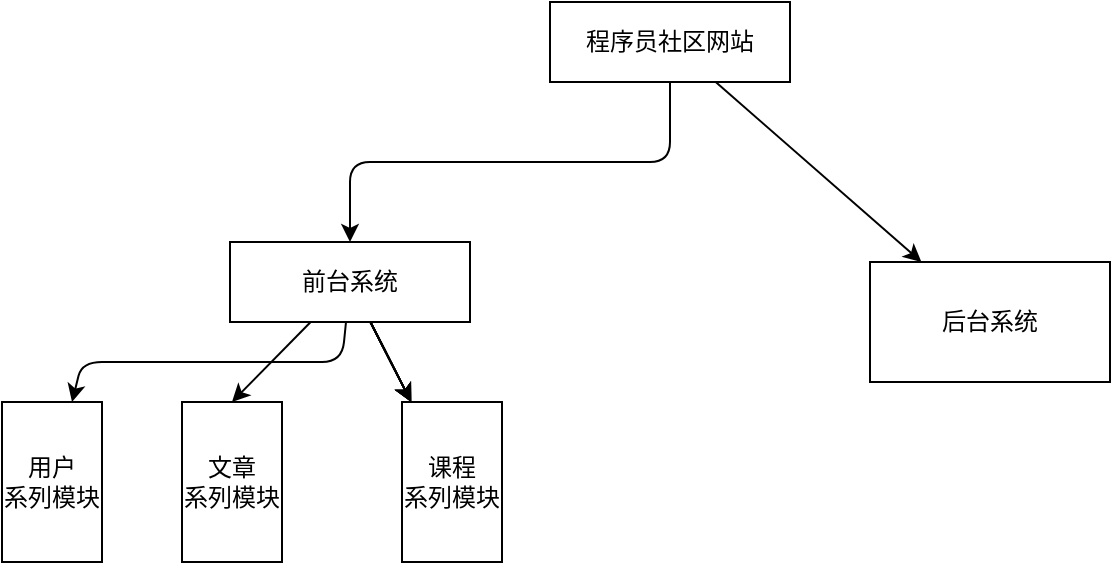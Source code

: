 <mxfile>
    <diagram id="V2oEpS8xNalD6VtaOAjC" name="第 1 页">
        <mxGraphModel dx="1386" dy="814" grid="1" gridSize="10" guides="1" tooltips="1" connect="1" arrows="1" fold="1" page="1" pageScale="1" pageWidth="827" pageHeight="1169" math="0" shadow="0">
            <root>
                <mxCell id="0"/>
                <mxCell id="1" parent="0"/>
                <mxCell id="4" value="" style="edgeStyle=none;html=1;" edge="1" parent="1" source="2" target="3">
                    <mxGeometry relative="1" as="geometry">
                        <Array as="points">
                            <mxPoint x="454" y="160"/>
                            <mxPoint x="294" y="160"/>
                        </Array>
                    </mxGeometry>
                </mxCell>
                <mxCell id="6" value="" style="edgeStyle=none;html=1;" edge="1" parent="1" source="2" target="5">
                    <mxGeometry relative="1" as="geometry"/>
                </mxCell>
                <mxCell id="2" value="程序员社区网站" style="rounded=0;whiteSpace=wrap;html=1;" vertex="1" parent="1">
                    <mxGeometry x="394" y="80" width="120" height="40" as="geometry"/>
                </mxCell>
                <mxCell id="10" value="" style="edgeStyle=none;html=1;" edge="1" parent="1" source="3" target="9">
                    <mxGeometry relative="1" as="geometry"/>
                </mxCell>
                <mxCell id="11" value="" style="edgeStyle=none;html=1;" edge="1" parent="1" source="3" target="9">
                    <mxGeometry relative="1" as="geometry"/>
                </mxCell>
                <mxCell id="12" value="" style="edgeStyle=none;html=1;" edge="1" parent="1" source="3" target="9">
                    <mxGeometry relative="1" as="geometry"/>
                </mxCell>
                <mxCell id="15" value="" style="edgeStyle=none;html=1;" edge="1" parent="1" source="3" target="13">
                    <mxGeometry relative="1" as="geometry">
                        <Array as="points">
                            <mxPoint x="290" y="260"/>
                            <mxPoint x="160" y="260"/>
                        </Array>
                    </mxGeometry>
                </mxCell>
                <mxCell id="16" value="" style="edgeStyle=none;html=1;" edge="1" parent="1" source="3" target="9">
                    <mxGeometry relative="1" as="geometry"/>
                </mxCell>
                <mxCell id="17" value="" style="edgeStyle=none;html=1;" edge="1" parent="1" source="3" target="9">
                    <mxGeometry relative="1" as="geometry"/>
                </mxCell>
                <mxCell id="18" style="edgeStyle=none;html=1;entryX=0.5;entryY=0;entryDx=0;entryDy=0;" edge="1" parent="1" source="3" target="7">
                    <mxGeometry relative="1" as="geometry"/>
                </mxCell>
                <mxCell id="3" value="前台系统" style="whiteSpace=wrap;html=1;rounded=0;" vertex="1" parent="1">
                    <mxGeometry x="234" y="200" width="120" height="40" as="geometry"/>
                </mxCell>
                <mxCell id="5" value="后台系统" style="whiteSpace=wrap;html=1;rounded=0;" vertex="1" parent="1">
                    <mxGeometry x="554" y="210" width="120" height="60" as="geometry"/>
                </mxCell>
                <mxCell id="7" value="文章&lt;br&gt;系列模块" style="whiteSpace=wrap;html=1;rounded=0;verticalAlign=middle;horizontal=1;textDirection=ltr;labelPosition=center;verticalLabelPosition=middle;align=center;" vertex="1" parent="1">
                    <mxGeometry x="210" y="280" width="50" height="80" as="geometry"/>
                </mxCell>
                <mxCell id="9" value="课程&lt;br&gt;系列模块" style="whiteSpace=wrap;html=1;rounded=0;" vertex="1" parent="1">
                    <mxGeometry x="320" y="280" width="50" height="80" as="geometry"/>
                </mxCell>
                <mxCell id="13" value="用户&lt;br&gt;系列模块" style="whiteSpace=wrap;html=1;rounded=0;" vertex="1" parent="1">
                    <mxGeometry x="120" y="280" width="50" height="80" as="geometry"/>
                </mxCell>
            </root>
        </mxGraphModel>
    </diagram>
</mxfile>